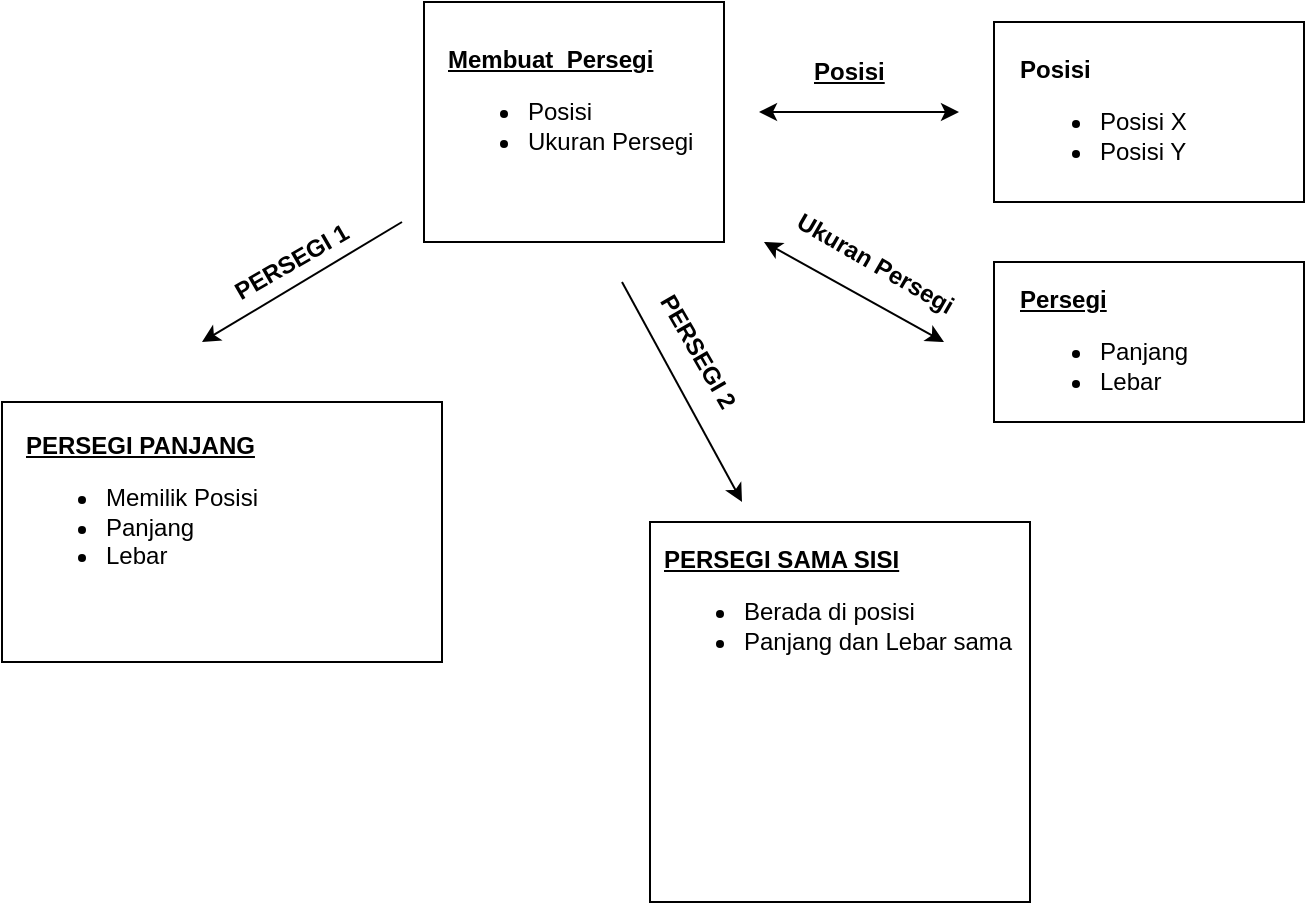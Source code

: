 <mxfile version="11.2.5" type="device" pages="1"><diagram id="fYc8yKUsFDTYQtds_XVV" name="Page-1"><mxGraphModel dx="868" dy="489" grid="1" gridSize="10" guides="1" tooltips="1" connect="1" arrows="1" fold="1" page="1" pageScale="1" pageWidth="850" pageHeight="1100" math="0" shadow="0"><root><mxCell id="0"/><mxCell id="1" parent="0"/><mxCell id="FEIkWl8aU68S8FiebiRv-3" value="" style="rounded=0;whiteSpace=wrap;html=1;" vertex="1" parent="1"><mxGeometry x="301" y="10" width="150" height="120" as="geometry"/></mxCell><mxCell id="FEIkWl8aU68S8FiebiRv-5" value="&lt;b&gt;&lt;u&gt;Membuat&amp;nbsp; Persegi&lt;/u&gt;&lt;br&gt;&lt;/b&gt;&lt;ul&gt;&lt;li&gt;Posisi&lt;br&gt;&lt;/li&gt;&lt;li&gt;Ukuran Persegi&lt;/li&gt;&lt;/ul&gt;" style="text;html=1;strokeColor=none;fillColor=none;align=left;verticalAlign=middle;whiteSpace=wrap;rounded=0;" vertex="1" parent="1"><mxGeometry x="311" y="30" width="140" height="70" as="geometry"/></mxCell><mxCell id="FEIkWl8aU68S8FiebiRv-6" value="" style="rounded=0;whiteSpace=wrap;html=1;" vertex="1" parent="1"><mxGeometry x="586" y="20" width="155" height="90" as="geometry"/></mxCell><mxCell id="FEIkWl8aU68S8FiebiRv-7" value="&lt;b&gt;Posisi&lt;br&gt;&lt;/b&gt;&lt;ul&gt;&lt;li&gt;Posisi X&lt;/li&gt;&lt;li&gt;Posisi Y&lt;/li&gt;&lt;/ul&gt;" style="text;html=1;strokeColor=none;fillColor=none;align=left;verticalAlign=middle;whiteSpace=wrap;rounded=0;" vertex="1" parent="1"><mxGeometry x="597" y="35" width="129" height="70" as="geometry"/></mxCell><mxCell id="FEIkWl8aU68S8FiebiRv-8" value="&lt;b&gt;&lt;u&gt;Posisi&lt;/u&gt;&lt;/b&gt;" style="text;html=1;resizable=0;points=[];autosize=1;align=left;verticalAlign=top;spacingTop=-4;" vertex="1" parent="1"><mxGeometry x="493.5" y="35" width="50" height="20" as="geometry"/></mxCell><mxCell id="FEIkWl8aU68S8FiebiRv-9" value="" style="endArrow=classic;startArrow=classic;html=1;" edge="1" parent="1"><mxGeometry width="50" height="50" relative="1" as="geometry"><mxPoint x="468.5" y="65" as="sourcePoint"/><mxPoint x="568.5" y="65" as="targetPoint"/></mxGeometry></mxCell><mxCell id="FEIkWl8aU68S8FiebiRv-10" value="" style="rounded=0;whiteSpace=wrap;html=1;" vertex="1" parent="1"><mxGeometry x="586" y="140" width="155" height="80" as="geometry"/></mxCell><mxCell id="FEIkWl8aU68S8FiebiRv-11" value="&lt;b&gt;&lt;u&gt;Persegi&lt;/u&gt;&lt;/b&gt;&lt;br&gt;&lt;ul&gt;&lt;li&gt;Panjang&lt;/li&gt;&lt;li&gt;Lebar&lt;/li&gt;&lt;/ul&gt;" style="text;html=1;strokeColor=none;fillColor=none;align=left;verticalAlign=middle;whiteSpace=wrap;rounded=0;" vertex="1" parent="1"><mxGeometry x="597" y="150" width="100" height="70" as="geometry"/></mxCell><mxCell id="FEIkWl8aU68S8FiebiRv-12" value="" style="endArrow=classic;startArrow=classic;html=1;" edge="1" parent="1"><mxGeometry width="50" height="50" relative="1" as="geometry"><mxPoint x="471" y="130" as="sourcePoint"/><mxPoint x="561" y="180" as="targetPoint"/></mxGeometry></mxCell><mxCell id="FEIkWl8aU68S8FiebiRv-13" value="&lt;b&gt;Ukuran Persegi&lt;/b&gt;" style="text;html=1;strokeColor=none;fillColor=none;align=center;verticalAlign=middle;whiteSpace=wrap;rounded=0;rotation=30;" vertex="1" parent="1"><mxGeometry x="478" y="122" width="98" height="37" as="geometry"/></mxCell><mxCell id="FEIkWl8aU68S8FiebiRv-15" value="" style="rounded=0;whiteSpace=wrap;html=1;" vertex="1" parent="1"><mxGeometry x="90" y="210" width="220" height="130" as="geometry"/></mxCell><mxCell id="FEIkWl8aU68S8FiebiRv-16" value="&lt;u style=&quot;font-weight: bold&quot;&gt;PERSEGI PANJANG&lt;/u&gt;&lt;br&gt;&lt;ul&gt;&lt;li&gt;Memilik Posisi&lt;/li&gt;&lt;li&gt;Panjang&lt;/li&gt;&lt;li&gt;Lebar&lt;/li&gt;&lt;/ul&gt;" style="text;html=1;strokeColor=none;fillColor=none;align=left;verticalAlign=middle;whiteSpace=wrap;rounded=0;" vertex="1" parent="1"><mxGeometry x="100" y="220" width="140" height="90" as="geometry"/></mxCell><mxCell id="FEIkWl8aU68S8FiebiRv-17" value="" style="whiteSpace=wrap;html=1;aspect=fixed;" vertex="1" parent="1"><mxGeometry x="414" y="270" width="190" height="190" as="geometry"/></mxCell><mxCell id="FEIkWl8aU68S8FiebiRv-18" value="&lt;b&gt;&lt;u&gt;PERSEGI SAMA SISI&lt;/u&gt;&lt;/b&gt;&lt;br&gt;&lt;ul&gt;&lt;li&gt;Berada di posisi&lt;/li&gt;&lt;li&gt;Panjang dan Lebar sama&lt;/li&gt;&lt;/ul&gt;" style="text;html=1;strokeColor=none;fillColor=none;align=left;verticalAlign=middle;whiteSpace=wrap;rounded=0;" vertex="1" parent="1"><mxGeometry x="418.5" y="275" width="190" height="80" as="geometry"/></mxCell><mxCell id="FEIkWl8aU68S8FiebiRv-21" value="" style="endArrow=classic;html=1;" edge="1" parent="1"><mxGeometry width="50" height="50" relative="1" as="geometry"><mxPoint x="290" y="120" as="sourcePoint"/><mxPoint x="190" y="180" as="targetPoint"/></mxGeometry></mxCell><mxCell id="FEIkWl8aU68S8FiebiRv-22" value="" style="endArrow=classic;html=1;" edge="1" parent="1"><mxGeometry width="50" height="50" relative="1" as="geometry"><mxPoint x="400" y="150" as="sourcePoint"/><mxPoint x="460" y="260" as="targetPoint"/></mxGeometry></mxCell><mxCell id="FEIkWl8aU68S8FiebiRv-23" value="&lt;b&gt;PERSEGI 1&lt;/b&gt;" style="text;html=1;strokeColor=none;fillColor=none;align=center;verticalAlign=middle;whiteSpace=wrap;rounded=0;rotation=-30;" vertex="1" parent="1"><mxGeometry x="200" y="130" width="70" height="20" as="geometry"/></mxCell><mxCell id="FEIkWl8aU68S8FiebiRv-25" value="&lt;b&gt;PERSEGI 2&lt;/b&gt;" style="text;html=1;strokeColor=none;fillColor=none;align=center;verticalAlign=middle;whiteSpace=wrap;rounded=0;rotation=60;" vertex="1" parent="1"><mxGeometry x="398" y="175" width="80" height="20" as="geometry"/></mxCell></root></mxGraphModel></diagram></mxfile>